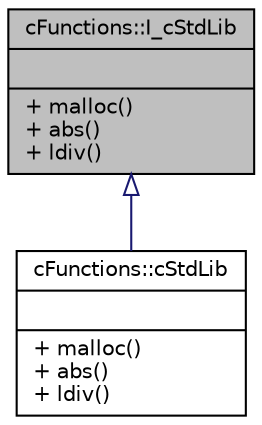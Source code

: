 digraph "cFunctions::I_cStdLib"
{
 // INTERACTIVE_SVG=YES
 // LATEX_PDF_SIZE
  edge [fontname="Helvetica",fontsize="10",labelfontname="Helvetica",labelfontsize="10"];
  node [fontname="Helvetica",fontsize="10",shape=record];
  Node0 [label="{cFunctions::I_cStdLib\n||+ malloc()\l+ abs()\l+ ldiv()\l}",height=0.2,width=0.4,color="black", fillcolor="grey75", style="filled", fontcolor="black",tooltip="cstdlib interface for mocking"];
  Node0 -> Node1 [dir="back",color="midnightblue",fontsize="10",style="solid",arrowtail="onormal",fontname="Helvetica"];
  Node1 [label="{cFunctions::cStdLib\n||+ malloc()\l+ abs()\l+ ldiv()\l}",height=0.2,width=0.4,color="black", fillcolor="white", style="filled",URL="$d9/db6/classcFunctions_1_1cStdLib.html",tooltip="Class header for stdlib wrapper."];
}
